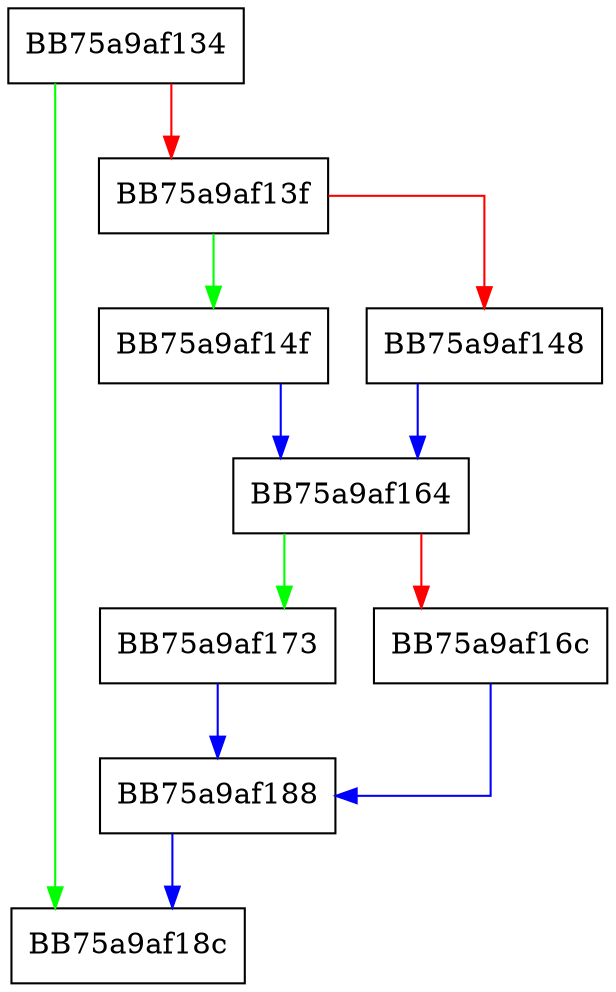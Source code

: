 digraph get_recent_norm_error_rate {
  node [shape="box"];
  graph [splines=ortho];
  BB75a9af134 -> BB75a9af18c [color="green"];
  BB75a9af134 -> BB75a9af13f [color="red"];
  BB75a9af13f -> BB75a9af14f [color="green"];
  BB75a9af13f -> BB75a9af148 [color="red"];
  BB75a9af148 -> BB75a9af164 [color="blue"];
  BB75a9af14f -> BB75a9af164 [color="blue"];
  BB75a9af164 -> BB75a9af173 [color="green"];
  BB75a9af164 -> BB75a9af16c [color="red"];
  BB75a9af16c -> BB75a9af188 [color="blue"];
  BB75a9af173 -> BB75a9af188 [color="blue"];
  BB75a9af188 -> BB75a9af18c [color="blue"];
}